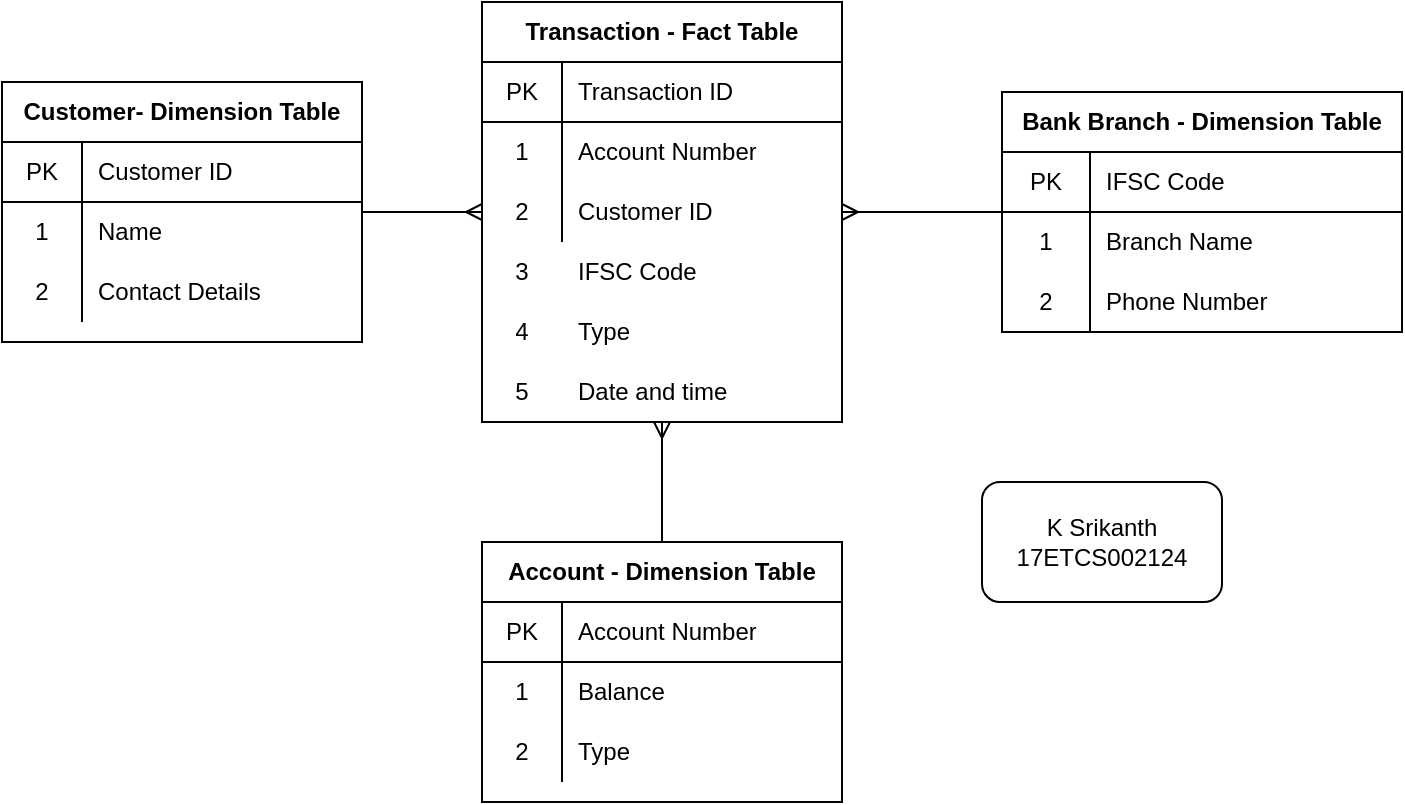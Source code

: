 <mxfile version="14.1.8" type="device"><diagram id="jUZCbqm9gm5A_N0D5Yx8" name="Page-1"><mxGraphModel dx="1106" dy="852" grid="1" gridSize="10" guides="1" tooltips="1" connect="1" arrows="1" fold="1" page="1" pageScale="1" pageWidth="827" pageHeight="1169" math="0" shadow="0"><root><mxCell id="0"/><mxCell id="1" parent="0"/><mxCell id="fuJoB26EjYvjgCdAb1lr-12" value="3" style="shape=partialRectangle;html=1;whiteSpace=wrap;connectable=0;fillColor=none;top=0;left=0;bottom=0;right=0;overflow=hidden;" parent="1" vertex="1"><mxGeometry x="340" y="370" width="40" height="30" as="geometry"/></mxCell><mxCell id="fuJoB26EjYvjgCdAb1lr-13" value="4" style="shape=partialRectangle;html=1;whiteSpace=wrap;connectable=0;fillColor=none;top=0;left=0;bottom=0;right=0;overflow=hidden;" parent="1" vertex="1"><mxGeometry x="340" y="400" width="40" height="30" as="geometry"/></mxCell><mxCell id="fuJoB26EjYvjgCdAb1lr-15" value="IFSC Code" style="shape=partialRectangle;html=1;whiteSpace=wrap;connectable=0;fillColor=none;top=0;left=0;bottom=0;right=0;align=left;spacingLeft=6;overflow=hidden;" parent="1" vertex="1"><mxGeometry x="380" y="370" width="140" height="30" as="geometry"/></mxCell><mxCell id="fuJoB26EjYvjgCdAb1lr-16" value="Type" style="shape=partialRectangle;html=1;whiteSpace=wrap;connectable=0;fillColor=none;top=0;left=0;bottom=0;right=0;align=left;spacingLeft=6;overflow=hidden;" parent="1" vertex="1"><mxGeometry x="380" y="400" width="140" height="30" as="geometry"/></mxCell><mxCell id="fuJoB26EjYvjgCdAb1lr-60" style="edgeStyle=orthogonalEdgeStyle;rounded=0;orthogonalLoop=1;jettySize=auto;html=1;entryX=0.5;entryY=0;entryDx=0;entryDy=0;startArrow=ERmany;startFill=0;endArrow=none;endFill=0;" parent="1" source="fuJoB26EjYvjgCdAb1lr-1" target="fuJoB26EjYvjgCdAb1lr-34" edge="1"><mxGeometry relative="1" as="geometry"/></mxCell><mxCell id="fuJoB26EjYvjgCdAb1lr-1" value="Transaction - Fact Table" style="shape=table;html=1;whiteSpace=wrap;startSize=30;container=1;collapsible=0;childLayout=tableLayout;fixedRows=1;rowLines=0;fontStyle=1;align=center;" parent="1" vertex="1"><mxGeometry x="340" y="250" width="180" height="210" as="geometry"/></mxCell><mxCell id="fuJoB26EjYvjgCdAb1lr-2" value="" style="shape=partialRectangle;html=1;whiteSpace=wrap;collapsible=0;dropTarget=0;pointerEvents=0;fillColor=none;top=0;left=0;bottom=1;right=0;points=[[0,0.5],[1,0.5]];portConstraint=eastwest;" parent="fuJoB26EjYvjgCdAb1lr-1" vertex="1"><mxGeometry y="30" width="180" height="30" as="geometry"/></mxCell><mxCell id="fuJoB26EjYvjgCdAb1lr-3" value="PK" style="shape=partialRectangle;html=1;whiteSpace=wrap;connectable=0;fillColor=none;top=0;left=0;bottom=0;right=0;overflow=hidden;" parent="fuJoB26EjYvjgCdAb1lr-2" vertex="1"><mxGeometry width="40" height="30" as="geometry"/></mxCell><mxCell id="fuJoB26EjYvjgCdAb1lr-4" value="Transaction ID" style="shape=partialRectangle;html=1;whiteSpace=wrap;connectable=0;fillColor=none;top=0;left=0;bottom=0;right=0;align=left;spacingLeft=6;overflow=hidden;" parent="fuJoB26EjYvjgCdAb1lr-2" vertex="1"><mxGeometry x="40" width="140" height="30" as="geometry"/></mxCell><mxCell id="fuJoB26EjYvjgCdAb1lr-5" value="" style="shape=partialRectangle;html=1;whiteSpace=wrap;collapsible=0;dropTarget=0;pointerEvents=0;fillColor=none;top=0;left=0;bottom=0;right=0;points=[[0,0.5],[1,0.5]];portConstraint=eastwest;" parent="fuJoB26EjYvjgCdAb1lr-1" vertex="1"><mxGeometry y="60" width="180" height="30" as="geometry"/></mxCell><mxCell id="fuJoB26EjYvjgCdAb1lr-6" value="1" style="shape=partialRectangle;html=1;whiteSpace=wrap;connectable=0;fillColor=none;top=0;left=0;bottom=0;right=0;overflow=hidden;" parent="fuJoB26EjYvjgCdAb1lr-5" vertex="1"><mxGeometry width="40" height="30" as="geometry"/></mxCell><mxCell id="fuJoB26EjYvjgCdAb1lr-7" value="Account Number" style="shape=partialRectangle;html=1;whiteSpace=wrap;connectable=0;fillColor=none;top=0;left=0;bottom=0;right=0;align=left;spacingLeft=6;overflow=hidden;" parent="fuJoB26EjYvjgCdAb1lr-5" vertex="1"><mxGeometry x="40" width="140" height="30" as="geometry"/></mxCell><mxCell id="fuJoB26EjYvjgCdAb1lr-8" value="" style="shape=partialRectangle;html=1;whiteSpace=wrap;collapsible=0;dropTarget=0;pointerEvents=0;fillColor=none;top=0;left=0;bottom=0;right=0;points=[[0,0.5],[1,0.5]];portConstraint=eastwest;" parent="fuJoB26EjYvjgCdAb1lr-1" vertex="1"><mxGeometry y="90" width="180" height="30" as="geometry"/></mxCell><mxCell id="fuJoB26EjYvjgCdAb1lr-9" value="2" style="shape=partialRectangle;html=1;whiteSpace=wrap;connectable=0;fillColor=none;top=0;left=0;bottom=0;right=0;overflow=hidden;" parent="fuJoB26EjYvjgCdAb1lr-8" vertex="1"><mxGeometry width="40" height="30" as="geometry"/></mxCell><mxCell id="fuJoB26EjYvjgCdAb1lr-10" value="Customer ID" style="shape=partialRectangle;html=1;whiteSpace=wrap;connectable=0;fillColor=none;top=0;left=0;bottom=0;right=0;align=left;spacingLeft=6;overflow=hidden;" parent="fuJoB26EjYvjgCdAb1lr-8" vertex="1"><mxGeometry x="40" width="140" height="30" as="geometry"/></mxCell><mxCell id="fuJoB26EjYvjgCdAb1lr-17" value="Date and time" style="shape=partialRectangle;html=1;whiteSpace=wrap;connectable=0;fillColor=none;top=0;left=0;bottom=0;right=0;align=left;spacingLeft=6;overflow=hidden;" parent="1" vertex="1"><mxGeometry x="380" y="430" width="140" height="30" as="geometry"/></mxCell><mxCell id="fuJoB26EjYvjgCdAb1lr-18" value="5" style="shape=partialRectangle;html=1;whiteSpace=wrap;connectable=0;fillColor=none;top=0;left=0;bottom=0;right=0;overflow=hidden;" parent="1" vertex="1"><mxGeometry x="340" y="430" width="40" height="30" as="geometry"/></mxCell><mxCell id="fuJoB26EjYvjgCdAb1lr-34" value="Account - Dimension Table" style="shape=table;html=1;whiteSpace=wrap;startSize=30;container=1;collapsible=0;childLayout=tableLayout;fixedRows=1;rowLines=0;fontStyle=1;align=center;" parent="1" vertex="1"><mxGeometry x="340" y="520" width="180" height="130" as="geometry"/></mxCell><mxCell id="fuJoB26EjYvjgCdAb1lr-35" value="" style="shape=partialRectangle;html=1;whiteSpace=wrap;collapsible=0;dropTarget=0;pointerEvents=0;fillColor=none;top=0;left=0;bottom=1;right=0;points=[[0,0.5],[1,0.5]];portConstraint=eastwest;" parent="fuJoB26EjYvjgCdAb1lr-34" vertex="1"><mxGeometry y="30" width="180" height="30" as="geometry"/></mxCell><mxCell id="fuJoB26EjYvjgCdAb1lr-36" value="PK" style="shape=partialRectangle;html=1;whiteSpace=wrap;connectable=0;fillColor=none;top=0;left=0;bottom=0;right=0;overflow=hidden;" parent="fuJoB26EjYvjgCdAb1lr-35" vertex="1"><mxGeometry width="40" height="30" as="geometry"/></mxCell><mxCell id="fuJoB26EjYvjgCdAb1lr-37" value="Account Number" style="shape=partialRectangle;html=1;whiteSpace=wrap;connectable=0;fillColor=none;top=0;left=0;bottom=0;right=0;align=left;spacingLeft=6;overflow=hidden;" parent="fuJoB26EjYvjgCdAb1lr-35" vertex="1"><mxGeometry x="40" width="140" height="30" as="geometry"/></mxCell><mxCell id="fuJoB26EjYvjgCdAb1lr-38" value="" style="shape=partialRectangle;html=1;whiteSpace=wrap;collapsible=0;dropTarget=0;pointerEvents=0;fillColor=none;top=0;left=0;bottom=0;right=0;points=[[0,0.5],[1,0.5]];portConstraint=eastwest;" parent="fuJoB26EjYvjgCdAb1lr-34" vertex="1"><mxGeometry y="60" width="180" height="30" as="geometry"/></mxCell><mxCell id="fuJoB26EjYvjgCdAb1lr-39" value="1" style="shape=partialRectangle;html=1;whiteSpace=wrap;connectable=0;fillColor=none;top=0;left=0;bottom=0;right=0;overflow=hidden;" parent="fuJoB26EjYvjgCdAb1lr-38" vertex="1"><mxGeometry width="40" height="30" as="geometry"/></mxCell><mxCell id="fuJoB26EjYvjgCdAb1lr-40" value="Balance" style="shape=partialRectangle;html=1;whiteSpace=wrap;connectable=0;fillColor=none;top=0;left=0;bottom=0;right=0;align=left;spacingLeft=6;overflow=hidden;" parent="fuJoB26EjYvjgCdAb1lr-38" vertex="1"><mxGeometry x="40" width="140" height="30" as="geometry"/></mxCell><mxCell id="fuJoB26EjYvjgCdAb1lr-41" value="" style="shape=partialRectangle;html=1;whiteSpace=wrap;collapsible=0;dropTarget=0;pointerEvents=0;fillColor=none;top=0;left=0;bottom=0;right=0;points=[[0,0.5],[1,0.5]];portConstraint=eastwest;" parent="fuJoB26EjYvjgCdAb1lr-34" vertex="1"><mxGeometry y="90" width="180" height="30" as="geometry"/></mxCell><mxCell id="fuJoB26EjYvjgCdAb1lr-42" value="2" style="shape=partialRectangle;html=1;whiteSpace=wrap;connectable=0;fillColor=none;top=0;left=0;bottom=0;right=0;overflow=hidden;" parent="fuJoB26EjYvjgCdAb1lr-41" vertex="1"><mxGeometry width="40" height="30" as="geometry"/></mxCell><mxCell id="fuJoB26EjYvjgCdAb1lr-43" value="Type" style="shape=partialRectangle;html=1;whiteSpace=wrap;connectable=0;fillColor=none;top=0;left=0;bottom=0;right=0;align=left;spacingLeft=6;overflow=hidden;" parent="fuJoB26EjYvjgCdAb1lr-41" vertex="1"><mxGeometry x="40" width="140" height="30" as="geometry"/></mxCell><mxCell id="fuJoB26EjYvjgCdAb1lr-56" style="edgeStyle=orthogonalEdgeStyle;rounded=0;orthogonalLoop=1;jettySize=auto;html=1;entryX=0;entryY=0.5;entryDx=0;entryDy=0;startArrow=none;startFill=0;endArrow=ERmany;endFill=0;" parent="1" source="fuJoB26EjYvjgCdAb1lr-46" target="fuJoB26EjYvjgCdAb1lr-8" edge="1"><mxGeometry relative="1" as="geometry"/></mxCell><mxCell id="fuJoB26EjYvjgCdAb1lr-46" value="Customer- Dimension Table" style="shape=table;html=1;whiteSpace=wrap;startSize=30;container=1;collapsible=0;childLayout=tableLayout;fixedRows=1;rowLines=0;fontStyle=1;align=center;" parent="1" vertex="1"><mxGeometry x="100" y="290" width="180" height="130" as="geometry"/></mxCell><mxCell id="fuJoB26EjYvjgCdAb1lr-47" value="" style="shape=partialRectangle;html=1;whiteSpace=wrap;collapsible=0;dropTarget=0;pointerEvents=0;fillColor=none;top=0;left=0;bottom=1;right=0;points=[[0,0.5],[1,0.5]];portConstraint=eastwest;" parent="fuJoB26EjYvjgCdAb1lr-46" vertex="1"><mxGeometry y="30" width="180" height="30" as="geometry"/></mxCell><mxCell id="fuJoB26EjYvjgCdAb1lr-48" value="PK" style="shape=partialRectangle;html=1;whiteSpace=wrap;connectable=0;fillColor=none;top=0;left=0;bottom=0;right=0;overflow=hidden;" parent="fuJoB26EjYvjgCdAb1lr-47" vertex="1"><mxGeometry width="40" height="30" as="geometry"/></mxCell><mxCell id="fuJoB26EjYvjgCdAb1lr-49" value="Customer ID" style="shape=partialRectangle;html=1;whiteSpace=wrap;connectable=0;fillColor=none;top=0;left=0;bottom=0;right=0;align=left;spacingLeft=6;overflow=hidden;" parent="fuJoB26EjYvjgCdAb1lr-47" vertex="1"><mxGeometry x="40" width="140" height="30" as="geometry"/></mxCell><mxCell id="fuJoB26EjYvjgCdAb1lr-50" value="" style="shape=partialRectangle;html=1;whiteSpace=wrap;collapsible=0;dropTarget=0;pointerEvents=0;fillColor=none;top=0;left=0;bottom=0;right=0;points=[[0,0.5],[1,0.5]];portConstraint=eastwest;" parent="fuJoB26EjYvjgCdAb1lr-46" vertex="1"><mxGeometry y="60" width="180" height="30" as="geometry"/></mxCell><mxCell id="fuJoB26EjYvjgCdAb1lr-51" value="1" style="shape=partialRectangle;html=1;whiteSpace=wrap;connectable=0;fillColor=none;top=0;left=0;bottom=0;right=0;overflow=hidden;" parent="fuJoB26EjYvjgCdAb1lr-50" vertex="1"><mxGeometry width="40" height="30" as="geometry"/></mxCell><mxCell id="fuJoB26EjYvjgCdAb1lr-52" value="Name" style="shape=partialRectangle;html=1;whiteSpace=wrap;connectable=0;fillColor=none;top=0;left=0;bottom=0;right=0;align=left;spacingLeft=6;overflow=hidden;" parent="fuJoB26EjYvjgCdAb1lr-50" vertex="1"><mxGeometry x="40" width="140" height="30" as="geometry"/></mxCell><mxCell id="fuJoB26EjYvjgCdAb1lr-53" value="" style="shape=partialRectangle;html=1;whiteSpace=wrap;collapsible=0;dropTarget=0;pointerEvents=0;fillColor=none;top=0;left=0;bottom=0;right=0;points=[[0,0.5],[1,0.5]];portConstraint=eastwest;" parent="fuJoB26EjYvjgCdAb1lr-46" vertex="1"><mxGeometry y="90" width="180" height="30" as="geometry"/></mxCell><mxCell id="fuJoB26EjYvjgCdAb1lr-54" value="2" style="shape=partialRectangle;html=1;whiteSpace=wrap;connectable=0;fillColor=none;top=0;left=0;bottom=0;right=0;overflow=hidden;" parent="fuJoB26EjYvjgCdAb1lr-53" vertex="1"><mxGeometry width="40" height="30" as="geometry"/></mxCell><mxCell id="fuJoB26EjYvjgCdAb1lr-55" value="Contact Details" style="shape=partialRectangle;html=1;whiteSpace=wrap;connectable=0;fillColor=none;top=0;left=0;bottom=0;right=0;align=left;spacingLeft=6;overflow=hidden;" parent="fuJoB26EjYvjgCdAb1lr-53" vertex="1"><mxGeometry x="40" width="140" height="30" as="geometry"/></mxCell><mxCell id="fuJoB26EjYvjgCdAb1lr-58" style="edgeStyle=orthogonalEdgeStyle;rounded=0;orthogonalLoop=1;jettySize=auto;html=1;entryX=1;entryY=0.5;entryDx=0;entryDy=0;startArrow=none;startFill=0;endArrow=ERmany;endFill=0;" parent="1" source="fuJoB26EjYvjgCdAb1lr-19" target="fuJoB26EjYvjgCdAb1lr-8" edge="1"><mxGeometry relative="1" as="geometry"/></mxCell><mxCell id="fuJoB26EjYvjgCdAb1lr-19" value="Bank Branch - Dimension Table" style="shape=table;html=1;whiteSpace=wrap;startSize=30;container=1;collapsible=0;childLayout=tableLayout;fixedRows=1;rowLines=0;fontStyle=1;align=center;" parent="1" vertex="1"><mxGeometry x="600" y="295" width="200" height="120" as="geometry"/></mxCell><mxCell id="fuJoB26EjYvjgCdAb1lr-20" value="" style="shape=partialRectangle;html=1;whiteSpace=wrap;collapsible=0;dropTarget=0;pointerEvents=0;fillColor=none;top=0;left=0;bottom=1;right=0;points=[[0,0.5],[1,0.5]];portConstraint=eastwest;" parent="fuJoB26EjYvjgCdAb1lr-19" vertex="1"><mxGeometry y="30" width="200" height="30" as="geometry"/></mxCell><mxCell id="fuJoB26EjYvjgCdAb1lr-21" value="PK" style="shape=partialRectangle;html=1;whiteSpace=wrap;connectable=0;fillColor=none;top=0;left=0;bottom=0;right=0;overflow=hidden;" parent="fuJoB26EjYvjgCdAb1lr-20" vertex="1"><mxGeometry width="44" height="30" as="geometry"/></mxCell><mxCell id="fuJoB26EjYvjgCdAb1lr-22" value="IFSC Code" style="shape=partialRectangle;html=1;whiteSpace=wrap;connectable=0;fillColor=none;top=0;left=0;bottom=0;right=0;align=left;spacingLeft=6;overflow=hidden;" parent="fuJoB26EjYvjgCdAb1lr-20" vertex="1"><mxGeometry x="44" width="156" height="30" as="geometry"/></mxCell><mxCell id="fuJoB26EjYvjgCdAb1lr-23" value="" style="shape=partialRectangle;html=1;whiteSpace=wrap;collapsible=0;dropTarget=0;pointerEvents=0;fillColor=none;top=0;left=0;bottom=0;right=0;points=[[0,0.5],[1,0.5]];portConstraint=eastwest;" parent="fuJoB26EjYvjgCdAb1lr-19" vertex="1"><mxGeometry y="60" width="200" height="30" as="geometry"/></mxCell><mxCell id="fuJoB26EjYvjgCdAb1lr-24" value="1" style="shape=partialRectangle;html=1;whiteSpace=wrap;connectable=0;fillColor=none;top=0;left=0;bottom=0;right=0;overflow=hidden;" parent="fuJoB26EjYvjgCdAb1lr-23" vertex="1"><mxGeometry width="44" height="30" as="geometry"/></mxCell><mxCell id="fuJoB26EjYvjgCdAb1lr-25" value="Branch Name" style="shape=partialRectangle;html=1;whiteSpace=wrap;connectable=0;fillColor=none;top=0;left=0;bottom=0;right=0;align=left;spacingLeft=6;overflow=hidden;" parent="fuJoB26EjYvjgCdAb1lr-23" vertex="1"><mxGeometry x="44" width="156" height="30" as="geometry"/></mxCell><mxCell id="fuJoB26EjYvjgCdAb1lr-26" value="" style="shape=partialRectangle;html=1;whiteSpace=wrap;collapsible=0;dropTarget=0;pointerEvents=0;fillColor=none;top=0;left=0;bottom=0;right=0;points=[[0,0.5],[1,0.5]];portConstraint=eastwest;" parent="fuJoB26EjYvjgCdAb1lr-19" vertex="1"><mxGeometry y="90" width="200" height="30" as="geometry"/></mxCell><mxCell id="fuJoB26EjYvjgCdAb1lr-27" value="2" style="shape=partialRectangle;html=1;whiteSpace=wrap;connectable=0;fillColor=none;top=0;left=0;bottom=0;right=0;overflow=hidden;" parent="fuJoB26EjYvjgCdAb1lr-26" vertex="1"><mxGeometry width="44" height="30" as="geometry"/></mxCell><mxCell id="fuJoB26EjYvjgCdAb1lr-28" value="Phone Number" style="shape=partialRectangle;html=1;whiteSpace=wrap;connectable=0;fillColor=none;top=0;left=0;bottom=0;right=0;align=left;spacingLeft=6;overflow=hidden;" parent="fuJoB26EjYvjgCdAb1lr-26" vertex="1"><mxGeometry x="44" width="156" height="30" as="geometry"/></mxCell><mxCell id="NC0gOPrQwhAmQg1Vruri-1" value="K Srikanth&lt;br&gt;17ETCS002124" style="rounded=1;whiteSpace=wrap;html=1;" vertex="1" parent="1"><mxGeometry x="590" y="490" width="120" height="60" as="geometry"/></mxCell></root></mxGraphModel></diagram></mxfile>